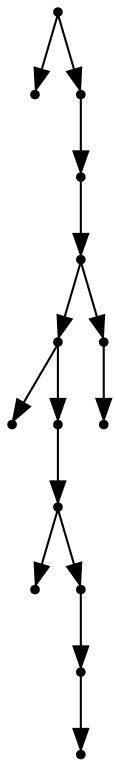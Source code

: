 digraph {
  14 [shape=point];
  0 [shape=point];
  13 [shape=point];
  12 [shape=point];
  11 [shape=point];
  8 [shape=point];
  1 [shape=point];
  7 [shape=point];
  6 [shape=point];
  2 [shape=point];
  5 [shape=point];
  4 [shape=point];
  3 [shape=point];
  10 [shape=point];
  9 [shape=point];
14 -> 0;
14 -> 13;
13 -> 12;
12 -> 11;
11 -> 8;
8 -> 1;
8 -> 7;
7 -> 6;
6 -> 2;
6 -> 5;
5 -> 4;
4 -> 3;
11 -> 10;
10 -> 9;
}
